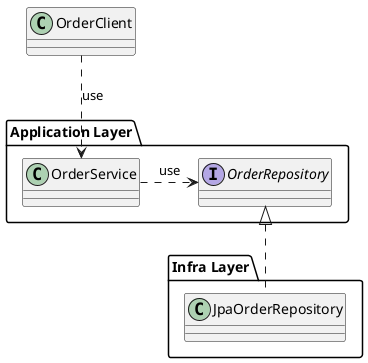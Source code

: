@startuml
'https://plantuml.com/class-diagram

class OrderClient

package "Application Layer" {
    class OrderService
    interface OrderRepository
}

package "Infra Layer" {
    class JpaOrderRepository
}

OrderClient .down.> OrderService: use
OrderService .right.> OrderRepository: use
JpaOrderRepository .up.|> OrderRepository


@enduml